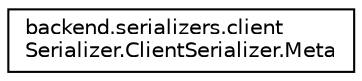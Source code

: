 digraph "Graphical Class Hierarchy"
{
 // LATEX_PDF_SIZE
  edge [fontname="Helvetica",fontsize="10",labelfontname="Helvetica",labelfontsize="10"];
  node [fontname="Helvetica",fontsize="10",shape=record];
  rankdir="LR";
  Node0 [label="backend.serializers.client\lSerializer.ClientSerializer.Meta",height=0.2,width=0.4,color="black", fillcolor="white", style="filled",URL="$classbackend_1_1serializers_1_1client_serializer_1_1_client_serializer_1_1_meta.html",tooltip=" "];
}
